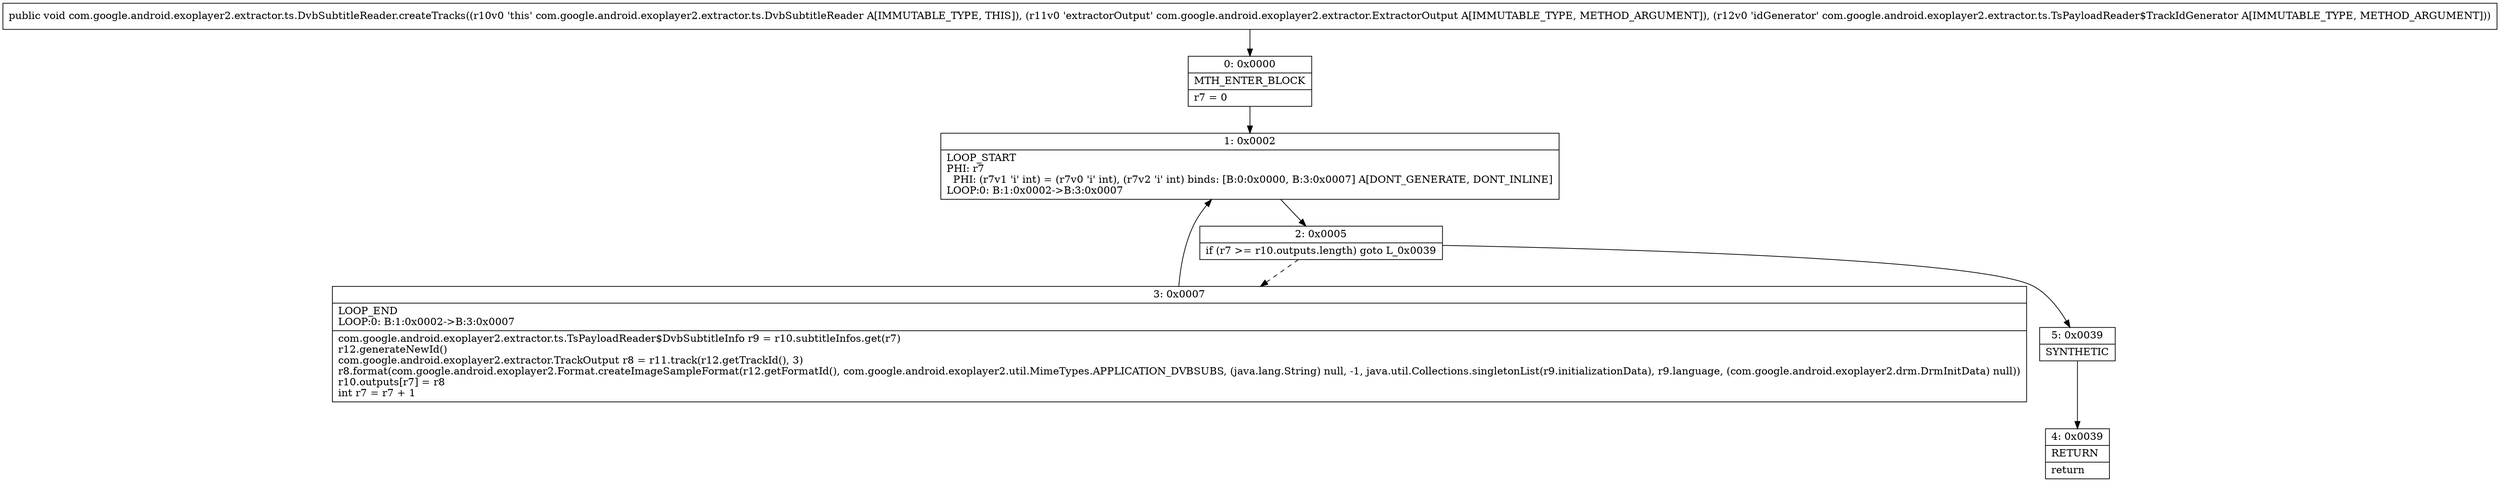 digraph "CFG forcom.google.android.exoplayer2.extractor.ts.DvbSubtitleReader.createTracks(Lcom\/google\/android\/exoplayer2\/extractor\/ExtractorOutput;Lcom\/google\/android\/exoplayer2\/extractor\/ts\/TsPayloadReader$TrackIdGenerator;)V" {
Node_0 [shape=record,label="{0\:\ 0x0000|MTH_ENTER_BLOCK\l|r7 = 0\l}"];
Node_1 [shape=record,label="{1\:\ 0x0002|LOOP_START\lPHI: r7 \l  PHI: (r7v1 'i' int) = (r7v0 'i' int), (r7v2 'i' int) binds: [B:0:0x0000, B:3:0x0007] A[DONT_GENERATE, DONT_INLINE]\lLOOP:0: B:1:0x0002\-\>B:3:0x0007\l}"];
Node_2 [shape=record,label="{2\:\ 0x0005|if (r7 \>= r10.outputs.length) goto L_0x0039\l}"];
Node_3 [shape=record,label="{3\:\ 0x0007|LOOP_END\lLOOP:0: B:1:0x0002\-\>B:3:0x0007\l|com.google.android.exoplayer2.extractor.ts.TsPayloadReader$DvbSubtitleInfo r9 = r10.subtitleInfos.get(r7)\lr12.generateNewId()\lcom.google.android.exoplayer2.extractor.TrackOutput r8 = r11.track(r12.getTrackId(), 3)\lr8.format(com.google.android.exoplayer2.Format.createImageSampleFormat(r12.getFormatId(), com.google.android.exoplayer2.util.MimeTypes.APPLICATION_DVBSUBS, (java.lang.String) null, \-1, java.util.Collections.singletonList(r9.initializationData), r9.language, (com.google.android.exoplayer2.drm.DrmInitData) null))\lr10.outputs[r7] = r8\lint r7 = r7 + 1\l}"];
Node_4 [shape=record,label="{4\:\ 0x0039|RETURN\l|return\l}"];
Node_5 [shape=record,label="{5\:\ 0x0039|SYNTHETIC\l}"];
MethodNode[shape=record,label="{public void com.google.android.exoplayer2.extractor.ts.DvbSubtitleReader.createTracks((r10v0 'this' com.google.android.exoplayer2.extractor.ts.DvbSubtitleReader A[IMMUTABLE_TYPE, THIS]), (r11v0 'extractorOutput' com.google.android.exoplayer2.extractor.ExtractorOutput A[IMMUTABLE_TYPE, METHOD_ARGUMENT]), (r12v0 'idGenerator' com.google.android.exoplayer2.extractor.ts.TsPayloadReader$TrackIdGenerator A[IMMUTABLE_TYPE, METHOD_ARGUMENT])) }"];
MethodNode -> Node_0;
Node_0 -> Node_1;
Node_1 -> Node_2;
Node_2 -> Node_3[style=dashed];
Node_2 -> Node_5;
Node_3 -> Node_1;
Node_5 -> Node_4;
}

